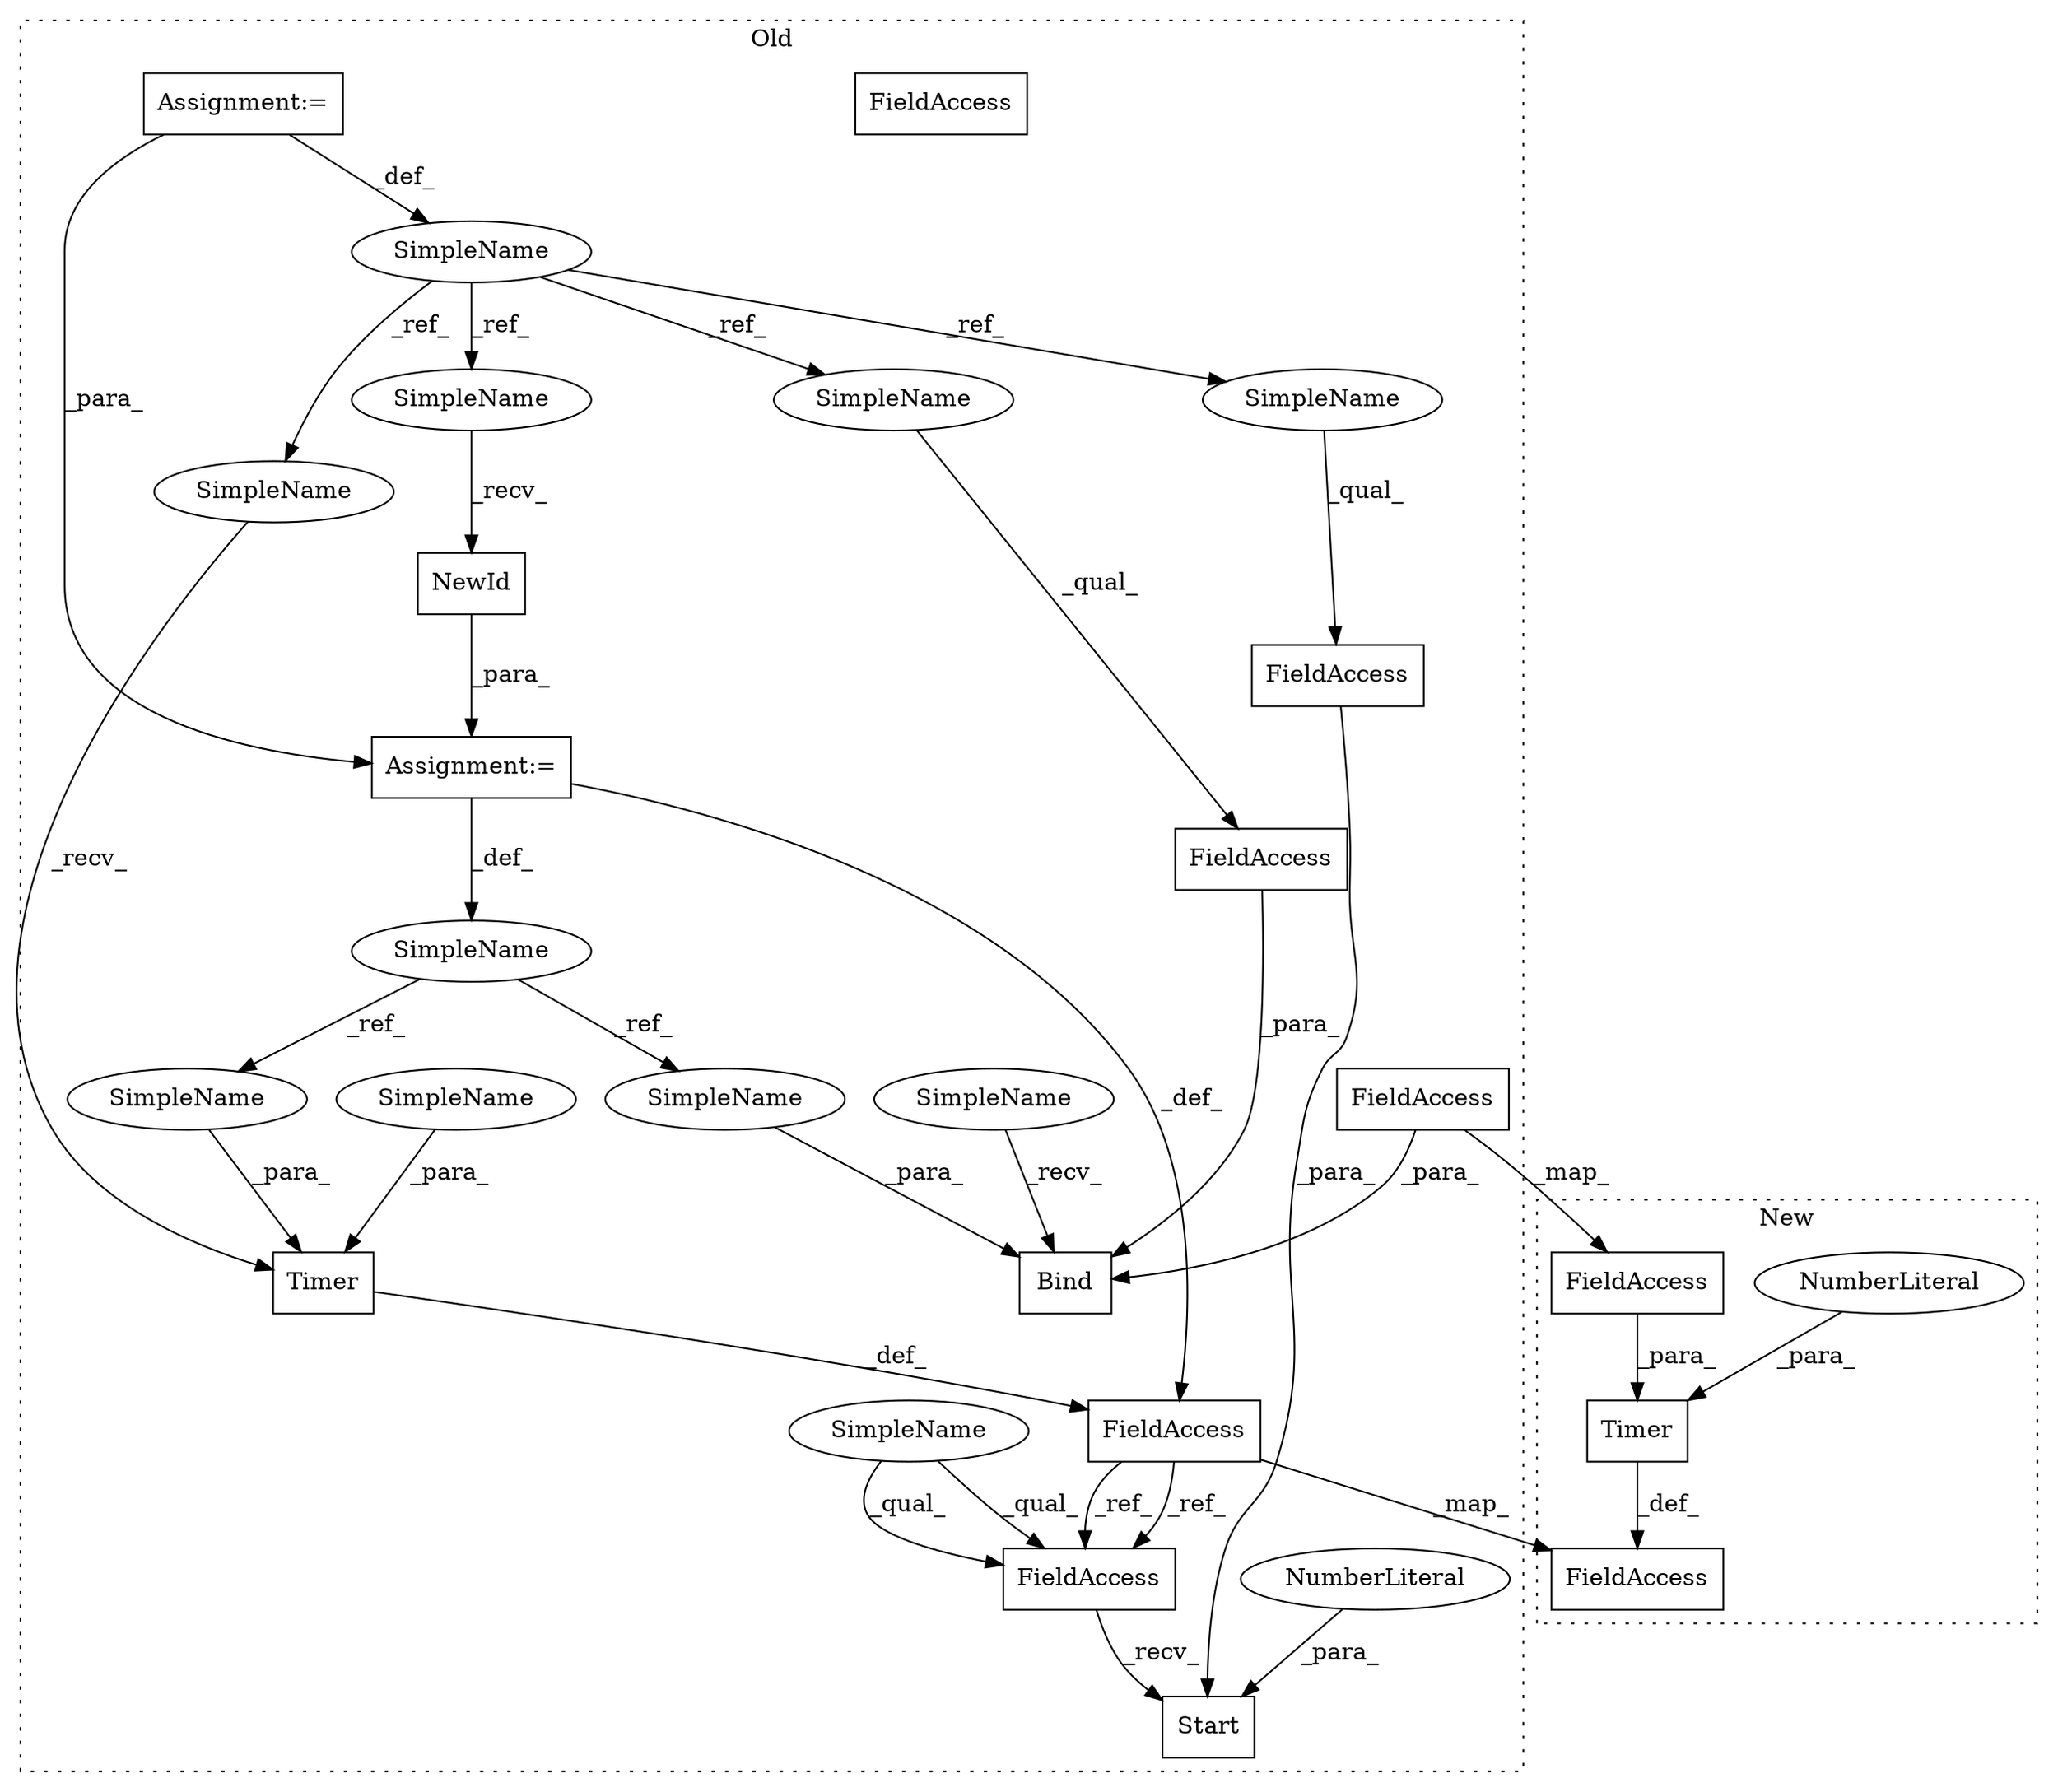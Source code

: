 digraph G {
subgraph cluster0 {
1 [label="Timer" a="32" s="3878,3896" l="6,1" shape="box"];
3 [label="FieldAccess" a="22" s="3864" l="10" shape="box"];
5 [label="NewId" a="32" s="3851" l="7" shape="box"];
7 [label="Bind" a="32" s="3908,3946" l="5,1" shape="box"];
8 [label="Start" a="32" s="3964,3995" l="6,1" shape="box"];
9 [label="NumberLiteral" a="34" s="3970" l="5" shape="ellipse"];
10 [label="FieldAccess" a="22" s="3976" l="19" shape="box"];
11 [label="FieldAccess" a="22" s="3913" l="12" shape="box"];
12 [label="FieldAccess" a="22" s="3953" l="10" shape="box"];
13 [label="SimpleName" a="42" s="3840" l="7" shape="ellipse"];
14 [label="SimpleName" a="42" s="2328" l="2" shape="ellipse"];
15 [label="Assignment:=" a="7" s="2328" l="2" shape="box"];
16 [label="Assignment:=" a="7" s="3847" l="1" shape="box"];
18 [label="FieldAccess" a="22" s="3926" l="12" shape="box"];
19 [label="FieldAccess" a="22" s="3953" l="10" shape="box"];
20 [label="SimpleName" a="42" s="3903" l="4" shape="ellipse"];
21 [label="SimpleName" a="42" s="3884" l="4" shape="ellipse"];
22 [label="SimpleName" a="42" s="3953" l="4" shape="ellipse"];
23 [label="SimpleName" a="42" s="3939" l="7" shape="ellipse"];
24 [label="SimpleName" a="42" s="3889" l="7" shape="ellipse"];
25 [label="SimpleName" a="42" s="3848" l="2" shape="ellipse"];
26 [label="SimpleName" a="42" s="3913" l="2" shape="ellipse"];
27 [label="SimpleName" a="42" s="3976" l="2" shape="ellipse"];
28 [label="SimpleName" a="42" s="3875" l="2" shape="ellipse"];
label = "Old";
style="dotted";
}
subgraph cluster1 {
2 [label="Timer" a="32" s="3755,3779" l="6,1" shape="box"];
4 [label="FieldAccess" a="22" s="3744" l="10" shape="box"];
6 [label="NumberLiteral" a="34" s="3761" l="5" shape="ellipse"];
17 [label="FieldAccess" a="22" s="3767" l="12" shape="box"];
label = "New";
style="dotted";
}
1 -> 3 [label="_def_"];
2 -> 4 [label="_def_"];
3 -> 19 [label="_ref_"];
3 -> 4 [label="_map_"];
3 -> 19 [label="_ref_"];
5 -> 16 [label="_para_"];
6 -> 2 [label="_para_"];
9 -> 8 [label="_para_"];
10 -> 8 [label="_para_"];
11 -> 7 [label="_para_"];
13 -> 24 [label="_ref_"];
13 -> 23 [label="_ref_"];
14 -> 25 [label="_ref_"];
14 -> 27 [label="_ref_"];
14 -> 26 [label="_ref_"];
14 -> 28 [label="_ref_"];
15 -> 14 [label="_def_"];
15 -> 16 [label="_para_"];
16 -> 3 [label="_def_"];
16 -> 13 [label="_def_"];
17 -> 2 [label="_para_"];
18 -> 17 [label="_map_"];
18 -> 7 [label="_para_"];
19 -> 8 [label="_recv_"];
20 -> 7 [label="_recv_"];
21 -> 1 [label="_para_"];
22 -> 19 [label="_qual_"];
22 -> 19 [label="_qual_"];
23 -> 7 [label="_para_"];
24 -> 1 [label="_para_"];
25 -> 5 [label="_recv_"];
26 -> 11 [label="_qual_"];
27 -> 10 [label="_qual_"];
28 -> 1 [label="_recv_"];
}